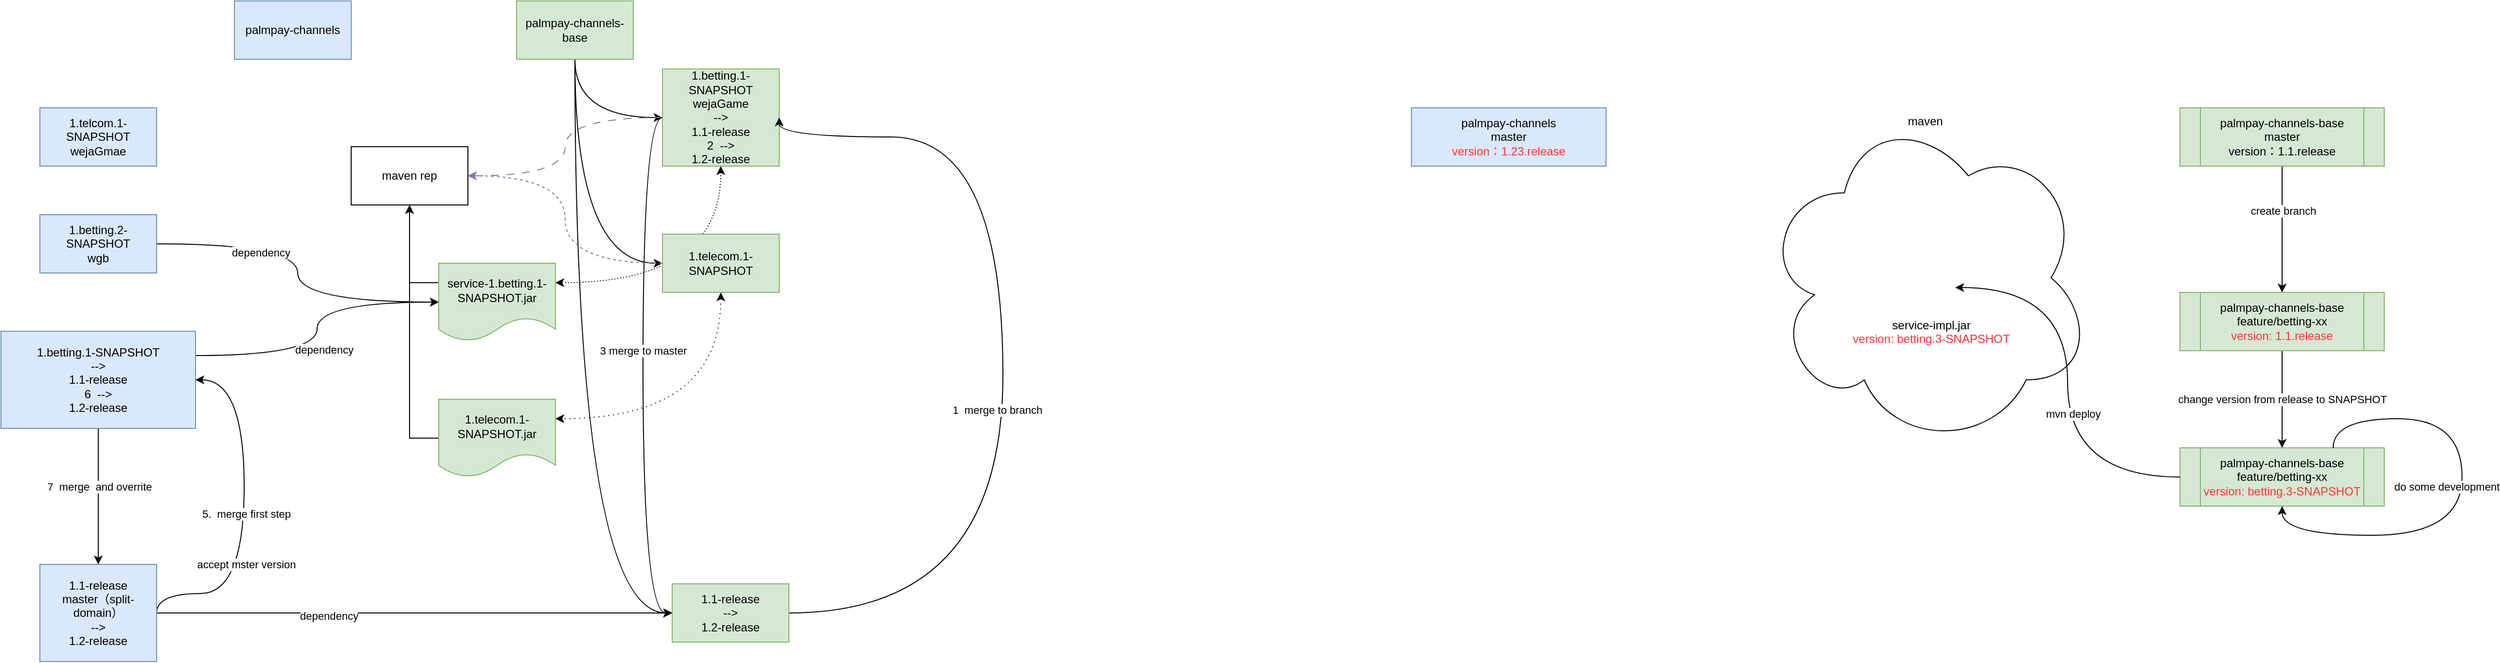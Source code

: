 <mxfile version="21.6.3" type="github">
  <diagram name="第 1 页" id="z0Ltoj8eWmJkIahDTdDF">
    <mxGraphModel dx="2133" dy="836" grid="1" gridSize="10" guides="1" tooltips="1" connect="1" arrows="1" fold="1" page="1" pageScale="1" pageWidth="827" pageHeight="1169" math="0" shadow="0">
      <root>
        <mxCell id="0" />
        <mxCell id="1" parent="0" />
        <mxCell id="0uwjctdGdJ8ZIo5__Zef-1" value="palmpay-channels" style="rounded=0;whiteSpace=wrap;html=1;fillColor=#dae8fc;strokeColor=#6c8ebf;" vertex="1" parent="1">
          <mxGeometry x="230" y="110" width="120" height="60" as="geometry" />
        </mxCell>
        <mxCell id="0uwjctdGdJ8ZIo5__Zef-6" style="edgeStyle=orthogonalEdgeStyle;rounded=0;orthogonalLoop=1;jettySize=auto;html=1;entryX=0;entryY=0.5;entryDx=0;entryDy=0;exitX=0.5;exitY=1;exitDx=0;exitDy=0;curved=1;" edge="1" parent="1" source="0uwjctdGdJ8ZIo5__Zef-2" target="0uwjctdGdJ8ZIo5__Zef-4">
          <mxGeometry relative="1" as="geometry" />
        </mxCell>
        <mxCell id="0uwjctdGdJ8ZIo5__Zef-7" style="edgeStyle=orthogonalEdgeStyle;rounded=0;orthogonalLoop=1;jettySize=auto;html=1;entryX=0;entryY=0.5;entryDx=0;entryDy=0;exitX=0.5;exitY=1;exitDx=0;exitDy=0;curved=1;" edge="1" parent="1" source="0uwjctdGdJ8ZIo5__Zef-2" target="0uwjctdGdJ8ZIo5__Zef-5">
          <mxGeometry relative="1" as="geometry" />
        </mxCell>
        <mxCell id="0uwjctdGdJ8ZIo5__Zef-25" style="edgeStyle=orthogonalEdgeStyle;rounded=0;orthogonalLoop=1;jettySize=auto;html=1;entryX=0;entryY=0.5;entryDx=0;entryDy=0;curved=1;exitX=0.5;exitY=1;exitDx=0;exitDy=0;" edge="1" parent="1" source="0uwjctdGdJ8ZIo5__Zef-2" target="0uwjctdGdJ8ZIo5__Zef-24">
          <mxGeometry relative="1" as="geometry" />
        </mxCell>
        <mxCell id="0uwjctdGdJ8ZIo5__Zef-2" value="palmpay-channels-base" style="rounded=0;whiteSpace=wrap;html=1;fillColor=#d5e8d4;strokeColor=#82b366;" vertex="1" parent="1">
          <mxGeometry x="520" y="110" width="120" height="60" as="geometry" />
        </mxCell>
        <mxCell id="0uwjctdGdJ8ZIo5__Zef-18" style="edgeStyle=orthogonalEdgeStyle;rounded=0;orthogonalLoop=1;jettySize=auto;html=1;entryX=0;entryY=0.5;entryDx=0;entryDy=0;curved=1;exitX=1;exitY=0.25;exitDx=0;exitDy=0;" edge="1" parent="1" source="0uwjctdGdJ8ZIo5__Zef-8" target="0uwjctdGdJ8ZIo5__Zef-12">
          <mxGeometry relative="1" as="geometry" />
        </mxCell>
        <mxCell id="0uwjctdGdJ8ZIo5__Zef-19" value="dependency" style="edgeLabel;html=1;align=center;verticalAlign=middle;resizable=0;points=[];" vertex="1" connectable="0" parent="0uwjctdGdJ8ZIo5__Zef-18">
          <mxGeometry x="-0.139" y="-7" relative="1" as="geometry">
            <mxPoint as="offset" />
          </mxGeometry>
        </mxCell>
        <mxCell id="0uwjctdGdJ8ZIo5__Zef-3" value="1.telcom.1-SNAPSHOT&lt;br&gt;wejaGmae" style="rounded=0;whiteSpace=wrap;html=1;fillColor=#dae8fc;strokeColor=#6c8ebf;" vertex="1" parent="1">
          <mxGeometry x="30" y="220" width="120" height="60" as="geometry" />
        </mxCell>
        <mxCell id="0uwjctdGdJ8ZIo5__Zef-10" style="edgeStyle=orthogonalEdgeStyle;rounded=0;orthogonalLoop=1;jettySize=auto;html=1;entryX=1;entryY=0.5;entryDx=0;entryDy=0;dashed=1;dashPattern=8 8;curved=1;fillColor=#e1d5e7;strokeColor=#9673a6;" edge="1" parent="1" source="0uwjctdGdJ8ZIo5__Zef-4" target="0uwjctdGdJ8ZIo5__Zef-9">
          <mxGeometry relative="1" as="geometry" />
        </mxCell>
        <mxCell id="0uwjctdGdJ8ZIo5__Zef-16" style="edgeStyle=orthogonalEdgeStyle;rounded=0;orthogonalLoop=1;jettySize=auto;html=1;entryX=1;entryY=0.25;entryDx=0;entryDy=0;curved=1;exitX=0.5;exitY=1;exitDx=0;exitDy=0;dashed=1;dashPattern=1 2;startArrow=classic;startFill=1;" edge="1" parent="1" source="0uwjctdGdJ8ZIo5__Zef-4" target="0uwjctdGdJ8ZIo5__Zef-12">
          <mxGeometry relative="1" as="geometry" />
        </mxCell>
        <mxCell id="0uwjctdGdJ8ZIo5__Zef-39" style="edgeStyle=orthogonalEdgeStyle;rounded=0;orthogonalLoop=1;jettySize=auto;html=1;entryX=0;entryY=0.5;entryDx=0;entryDy=0;exitX=0;exitY=0.5;exitDx=0;exitDy=0;curved=1;" edge="1" parent="1" source="0uwjctdGdJ8ZIo5__Zef-4" target="0uwjctdGdJ8ZIo5__Zef-24">
          <mxGeometry relative="1" as="geometry" />
        </mxCell>
        <mxCell id="0uwjctdGdJ8ZIo5__Zef-40" value="3 merge to master" style="edgeLabel;html=1;align=center;verticalAlign=middle;resizable=0;points=[];" vertex="1" connectable="0" parent="0uwjctdGdJ8ZIo5__Zef-39">
          <mxGeometry x="-0.129" y="2" relative="1" as="geometry">
            <mxPoint x="-2" y="16" as="offset" />
          </mxGeometry>
        </mxCell>
        <mxCell id="0uwjctdGdJ8ZIo5__Zef-4" value="1.betting.1-SNAPSHOT&lt;br&gt;wejaGame&lt;br&gt;--&amp;gt;&lt;br&gt;1.1-release&lt;br&gt;2&amp;nbsp; --&amp;gt;&lt;br&gt;1.2-release" style="rounded=0;whiteSpace=wrap;html=1;fillColor=#d5e8d4;strokeColor=#82b366;" vertex="1" parent="1">
          <mxGeometry x="670" y="180" width="120" height="100" as="geometry" />
        </mxCell>
        <mxCell id="0uwjctdGdJ8ZIo5__Zef-11" style="edgeStyle=orthogonalEdgeStyle;rounded=0;orthogonalLoop=1;jettySize=auto;html=1;entryX=1;entryY=0.5;entryDx=0;entryDy=0;curved=1;dashed=1;fillColor=#e1d5e7;strokeColor=#9673a6;" edge="1" parent="1" source="0uwjctdGdJ8ZIo5__Zef-5" target="0uwjctdGdJ8ZIo5__Zef-9">
          <mxGeometry relative="1" as="geometry" />
        </mxCell>
        <mxCell id="0uwjctdGdJ8ZIo5__Zef-17" style="edgeStyle=orthogonalEdgeStyle;rounded=0;orthogonalLoop=1;jettySize=auto;html=1;entryX=1;entryY=0.25;entryDx=0;entryDy=0;exitX=0.5;exitY=1;exitDx=0;exitDy=0;curved=1;dashed=1;dashPattern=1 4;startArrow=classic;startFill=1;" edge="1" parent="1" source="0uwjctdGdJ8ZIo5__Zef-5" target="0uwjctdGdJ8ZIo5__Zef-14">
          <mxGeometry relative="1" as="geometry" />
        </mxCell>
        <mxCell id="0uwjctdGdJ8ZIo5__Zef-5" value="1.telecom.1-SNAPSHOT" style="rounded=0;whiteSpace=wrap;html=1;fillColor=#d5e8d4;strokeColor=#82b366;" vertex="1" parent="1">
          <mxGeometry x="670" y="350" width="120" height="60" as="geometry" />
        </mxCell>
        <mxCell id="0uwjctdGdJ8ZIo5__Zef-41" style="edgeStyle=orthogonalEdgeStyle;rounded=0;orthogonalLoop=1;jettySize=auto;html=1;entryX=0.5;entryY=0;entryDx=0;entryDy=0;" edge="1" parent="1" source="0uwjctdGdJ8ZIo5__Zef-8" target="0uwjctdGdJ8ZIo5__Zef-26">
          <mxGeometry relative="1" as="geometry" />
        </mxCell>
        <mxCell id="0uwjctdGdJ8ZIo5__Zef-42" value="7&amp;nbsp; merge&amp;nbsp; and overrite" style="edgeLabel;html=1;align=center;verticalAlign=middle;resizable=0;points=[];" vertex="1" connectable="0" parent="0uwjctdGdJ8ZIo5__Zef-41">
          <mxGeometry x="-0.143" y="1" relative="1" as="geometry">
            <mxPoint as="offset" />
          </mxGeometry>
        </mxCell>
        <mxCell id="0uwjctdGdJ8ZIo5__Zef-8" value="1.betting.1-SNAPSHOT&lt;br&gt;--&amp;gt;&lt;br&gt;1.1-release&lt;br&gt;6&amp;nbsp; --&amp;gt;&lt;br&gt;1.2-release" style="rounded=0;whiteSpace=wrap;html=1;fillColor=#dae8fc;strokeColor=#6c8ebf;" vertex="1" parent="1">
          <mxGeometry x="-10" y="450" width="200" height="100" as="geometry" />
        </mxCell>
        <mxCell id="0uwjctdGdJ8ZIo5__Zef-9" value="maven rep" style="rounded=0;whiteSpace=wrap;html=1;" vertex="1" parent="1">
          <mxGeometry x="350" y="260" width="120" height="60" as="geometry" />
        </mxCell>
        <mxCell id="0uwjctdGdJ8ZIo5__Zef-13" style="edgeStyle=orthogonalEdgeStyle;rounded=0;orthogonalLoop=1;jettySize=auto;html=1;entryX=0.5;entryY=1;entryDx=0;entryDy=0;exitX=0;exitY=0.25;exitDx=0;exitDy=0;" edge="1" parent="1" source="0uwjctdGdJ8ZIo5__Zef-12" target="0uwjctdGdJ8ZIo5__Zef-9">
          <mxGeometry relative="1" as="geometry" />
        </mxCell>
        <mxCell id="0uwjctdGdJ8ZIo5__Zef-12" value="service-1.betting.1-SNAPSHOT.jar" style="shape=document;whiteSpace=wrap;html=1;boundedLbl=1;fillColor=#d5e8d4;strokeColor=#82b366;" vertex="1" parent="1">
          <mxGeometry x="440" y="380" width="120" height="80" as="geometry" />
        </mxCell>
        <mxCell id="0uwjctdGdJ8ZIo5__Zef-15" style="edgeStyle=orthogonalEdgeStyle;rounded=0;orthogonalLoop=1;jettySize=auto;html=1;entryX=0.5;entryY=1;entryDx=0;entryDy=0;exitX=0;exitY=0.5;exitDx=0;exitDy=0;" edge="1" parent="1" source="0uwjctdGdJ8ZIo5__Zef-14" target="0uwjctdGdJ8ZIo5__Zef-9">
          <mxGeometry relative="1" as="geometry" />
        </mxCell>
        <mxCell id="0uwjctdGdJ8ZIo5__Zef-14" value="1.telecom.1-SNAPSHOT.jar" style="shape=document;whiteSpace=wrap;html=1;boundedLbl=1;fillColor=#d5e8d4;strokeColor=#82b366;" vertex="1" parent="1">
          <mxGeometry x="440" y="520" width="120" height="80" as="geometry" />
        </mxCell>
        <mxCell id="0uwjctdGdJ8ZIo5__Zef-22" style="edgeStyle=orthogonalEdgeStyle;rounded=0;orthogonalLoop=1;jettySize=auto;html=1;entryX=0;entryY=0.5;entryDx=0;entryDy=0;curved=1;" edge="1" parent="1" source="0uwjctdGdJ8ZIo5__Zef-20" target="0uwjctdGdJ8ZIo5__Zef-12">
          <mxGeometry relative="1" as="geometry" />
        </mxCell>
        <mxCell id="0uwjctdGdJ8ZIo5__Zef-23" value="dependency" style="edgeLabel;html=1;align=center;verticalAlign=middle;resizable=0;points=[];" vertex="1" connectable="0" parent="0uwjctdGdJ8ZIo5__Zef-22">
          <mxGeometry x="-0.389" y="-9" relative="1" as="geometry">
            <mxPoint as="offset" />
          </mxGeometry>
        </mxCell>
        <mxCell id="0uwjctdGdJ8ZIo5__Zef-20" value="1.betting.2-SNAPSHOT&lt;br&gt;wgb" style="rounded=0;whiteSpace=wrap;html=1;fillColor=#dae8fc;strokeColor=#6c8ebf;" vertex="1" parent="1">
          <mxGeometry x="30" y="330" width="120" height="60" as="geometry" />
        </mxCell>
        <mxCell id="0uwjctdGdJ8ZIo5__Zef-37" style="edgeStyle=orthogonalEdgeStyle;rounded=0;orthogonalLoop=1;jettySize=auto;html=1;entryX=1;entryY=0.5;entryDx=0;entryDy=0;curved=1;" edge="1" parent="1" source="0uwjctdGdJ8ZIo5__Zef-24" target="0uwjctdGdJ8ZIo5__Zef-4">
          <mxGeometry relative="1" as="geometry">
            <Array as="points">
              <mxPoint x="1020" y="740" />
              <mxPoint x="1020" y="250" />
            </Array>
          </mxGeometry>
        </mxCell>
        <mxCell id="0uwjctdGdJ8ZIo5__Zef-38" value="1&amp;nbsp; merge to branch" style="edgeLabel;html=1;align=center;verticalAlign=middle;resizable=0;points=[];" vertex="1" connectable="0" parent="0uwjctdGdJ8ZIo5__Zef-37">
          <mxGeometry x="-0.106" y="6" relative="1" as="geometry">
            <mxPoint as="offset" />
          </mxGeometry>
        </mxCell>
        <mxCell id="0uwjctdGdJ8ZIo5__Zef-24" value="1.1-release&lt;br&gt;--&amp;gt;&lt;br&gt;1.2-release" style="rounded=0;whiteSpace=wrap;html=1;fillColor=#d5e8d4;strokeColor=#82b366;" vertex="1" parent="1">
          <mxGeometry x="680" y="710" width="120" height="60" as="geometry" />
        </mxCell>
        <mxCell id="0uwjctdGdJ8ZIo5__Zef-27" style="edgeStyle=orthogonalEdgeStyle;rounded=0;orthogonalLoop=1;jettySize=auto;html=1;entryX=0;entryY=0.5;entryDx=0;entryDy=0;curved=1;" edge="1" parent="1" source="0uwjctdGdJ8ZIo5__Zef-26" target="0uwjctdGdJ8ZIo5__Zef-24">
          <mxGeometry relative="1" as="geometry" />
        </mxCell>
        <mxCell id="0uwjctdGdJ8ZIo5__Zef-28" value="dependency" style="edgeLabel;html=1;align=center;verticalAlign=middle;resizable=0;points=[];" vertex="1" connectable="0" parent="0uwjctdGdJ8ZIo5__Zef-27">
          <mxGeometry x="-0.333" y="-3" relative="1" as="geometry">
            <mxPoint as="offset" />
          </mxGeometry>
        </mxCell>
        <mxCell id="0uwjctdGdJ8ZIo5__Zef-33" style="edgeStyle=orthogonalEdgeStyle;rounded=0;orthogonalLoop=1;jettySize=auto;html=1;entryX=1;entryY=0.5;entryDx=0;entryDy=0;exitX=1;exitY=0.5;exitDx=0;exitDy=0;curved=1;" edge="1" parent="1" source="0uwjctdGdJ8ZIo5__Zef-26" target="0uwjctdGdJ8ZIo5__Zef-8">
          <mxGeometry relative="1" as="geometry">
            <Array as="points">
              <mxPoint x="240" y="720" />
              <mxPoint x="240" y="500" />
            </Array>
          </mxGeometry>
        </mxCell>
        <mxCell id="0uwjctdGdJ8ZIo5__Zef-34" value="5.&amp;nbsp; merge first step" style="edgeLabel;html=1;align=center;verticalAlign=middle;resizable=0;points=[];" vertex="1" connectable="0" parent="0uwjctdGdJ8ZIo5__Zef-33">
          <mxGeometry x="0.011" y="-2" relative="1" as="geometry">
            <mxPoint as="offset" />
          </mxGeometry>
        </mxCell>
        <mxCell id="0uwjctdGdJ8ZIo5__Zef-35" value="accept mster version" style="edgeLabel;html=1;align=center;verticalAlign=middle;resizable=0;points=[];" vertex="1" connectable="0" parent="0uwjctdGdJ8ZIo5__Zef-33">
          <mxGeometry x="-0.263" y="-2" relative="1" as="geometry">
            <mxPoint as="offset" />
          </mxGeometry>
        </mxCell>
        <mxCell id="0uwjctdGdJ8ZIo5__Zef-26" value="1.1-release&lt;br&gt;master（split-domain）&lt;br&gt;--&amp;gt;&lt;br&gt;1.2-release" style="rounded=0;whiteSpace=wrap;html=1;fillColor=#dae8fc;strokeColor=#6c8ebf;" vertex="1" parent="1">
          <mxGeometry x="30" y="690" width="120" height="100" as="geometry" />
        </mxCell>
        <mxCell id="0uwjctdGdJ8ZIo5__Zef-49" style="edgeStyle=orthogonalEdgeStyle;rounded=0;orthogonalLoop=1;jettySize=auto;html=1;entryX=0.5;entryY=0;entryDx=0;entryDy=0;curved=1;" edge="1" parent="1" source="0uwjctdGdJ8ZIo5__Zef-45" target="0uwjctdGdJ8ZIo5__Zef-47">
          <mxGeometry relative="1" as="geometry" />
        </mxCell>
        <mxCell id="0uwjctdGdJ8ZIo5__Zef-51" value="create branch" style="edgeLabel;html=1;align=center;verticalAlign=middle;resizable=0;points=[];" vertex="1" connectable="0" parent="0uwjctdGdJ8ZIo5__Zef-49">
          <mxGeometry x="-0.301" y="1" relative="1" as="geometry">
            <mxPoint as="offset" />
          </mxGeometry>
        </mxCell>
        <mxCell id="0uwjctdGdJ8ZIo5__Zef-45" value="palmpay-channels-base&lt;br&gt;master&lt;br&gt;version：1.1.release" style="shape=process;whiteSpace=wrap;html=1;backgroundOutline=1;fillColor=#d5e8d4;strokeColor=#82b366;" vertex="1" parent="1">
          <mxGeometry x="2230" y="220" width="210" height="60" as="geometry" />
        </mxCell>
        <mxCell id="0uwjctdGdJ8ZIo5__Zef-50" style="edgeStyle=orthogonalEdgeStyle;rounded=0;orthogonalLoop=1;jettySize=auto;html=1;entryX=0.5;entryY=0;entryDx=0;entryDy=0;curved=1;" edge="1" parent="1" source="0uwjctdGdJ8ZIo5__Zef-47" target="0uwjctdGdJ8ZIo5__Zef-48">
          <mxGeometry relative="1" as="geometry" />
        </mxCell>
        <mxCell id="0uwjctdGdJ8ZIo5__Zef-52" value="change version from release to SNAPSHOT" style="edgeLabel;html=1;align=center;verticalAlign=middle;resizable=0;points=[];" vertex="1" connectable="0" parent="0uwjctdGdJ8ZIo5__Zef-50">
          <mxGeometry x="-0.2" y="1" relative="1" as="geometry">
            <mxPoint x="-1" y="10" as="offset" />
          </mxGeometry>
        </mxCell>
        <mxCell id="0uwjctdGdJ8ZIo5__Zef-47" value="palmpay-channels-base&lt;br&gt;feature/betting-xx&lt;br&gt;&lt;font color=&quot;#ff3333&quot;&gt;version: 1.1.release&lt;/font&gt;" style="shape=process;whiteSpace=wrap;html=1;backgroundOutline=1;fillColor=#d5e8d4;strokeColor=#82b366;" vertex="1" parent="1">
          <mxGeometry x="2230" y="410" width="210" height="60" as="geometry" />
        </mxCell>
        <mxCell id="0uwjctdGdJ8ZIo5__Zef-48" value="palmpay-channels-base&lt;br&gt;feature/betting-xx&lt;br&gt;&lt;font color=&quot;#ff3333&quot;&gt;version: betting.3-SNAPSHOT&lt;/font&gt;" style="shape=process;whiteSpace=wrap;html=1;backgroundOutline=1;fillColor=#d5e8d4;strokeColor=#82b366;" vertex="1" parent="1">
          <mxGeometry x="2230" y="570" width="210" height="60" as="geometry" />
        </mxCell>
        <mxCell id="0uwjctdGdJ8ZIo5__Zef-53" style="edgeStyle=orthogonalEdgeStyle;rounded=0;orthogonalLoop=1;jettySize=auto;html=1;entryX=0.5;entryY=1;entryDx=0;entryDy=0;exitX=0.75;exitY=0;exitDx=0;exitDy=0;curved=1;" edge="1" parent="1" source="0uwjctdGdJ8ZIo5__Zef-48" target="0uwjctdGdJ8ZIo5__Zef-48">
          <mxGeometry relative="1" as="geometry">
            <Array as="points">
              <mxPoint x="2388" y="540" />
              <mxPoint x="2520" y="540" />
              <mxPoint x="2520" y="660" />
              <mxPoint x="2335" y="660" />
            </Array>
          </mxGeometry>
        </mxCell>
        <mxCell id="0uwjctdGdJ8ZIo5__Zef-54" value="do some development" style="edgeLabel;html=1;align=center;verticalAlign=middle;resizable=0;points=[];" vertex="1" connectable="0" parent="0uwjctdGdJ8ZIo5__Zef-53">
          <mxGeometry x="0.544" relative="1" as="geometry">
            <mxPoint x="85" y="-50" as="offset" />
          </mxGeometry>
        </mxCell>
        <mxCell id="0uwjctdGdJ8ZIo5__Zef-55" value="maven&amp;nbsp;" style="ellipse;shape=cloud;whiteSpace=wrap;html=1;align=center;verticalAlign=top;" vertex="1" parent="1">
          <mxGeometry x="1800" y="220" width="340" height="350" as="geometry" />
        </mxCell>
        <mxCell id="0uwjctdGdJ8ZIo5__Zef-56" value="service-impl.jar&lt;br&gt;&lt;font color=&quot;#ff3333&quot;&gt;version: betting.3-SNAPSHOT&lt;/font&gt;" style="shape=image;html=1;verticalAlign=top;verticalLabelPosition=bottom;labelBackgroundColor=#ffffff;imageAspect=0;aspect=fixed;image=https://cdn3.iconfinder.com/data/icons/dompicon-glyph-file-format-2/256/file-jar-format-type-128.png" vertex="1" parent="1">
          <mxGeometry x="1949" y="380" width="50" height="50" as="geometry" />
        </mxCell>
        <mxCell id="0uwjctdGdJ8ZIo5__Zef-57" style="edgeStyle=orthogonalEdgeStyle;rounded=0;orthogonalLoop=1;jettySize=auto;html=1;entryX=1;entryY=0.5;entryDx=0;entryDy=0;curved=1;" edge="1" parent="1" source="0uwjctdGdJ8ZIo5__Zef-48" target="0uwjctdGdJ8ZIo5__Zef-56">
          <mxGeometry relative="1" as="geometry" />
        </mxCell>
        <mxCell id="0uwjctdGdJ8ZIo5__Zef-59" value="mvn deploy" style="edgeLabel;html=1;align=center;verticalAlign=middle;resizable=0;points=[];" vertex="1" connectable="0" parent="0uwjctdGdJ8ZIo5__Zef-57">
          <mxGeometry x="-0.147" y="-4" relative="1" as="geometry">
            <mxPoint x="1" y="1" as="offset" />
          </mxGeometry>
        </mxCell>
        <mxCell id="0uwjctdGdJ8ZIo5__Zef-60" value="palmpay-channels&lt;br&gt;master&lt;br&gt;&lt;font color=&quot;#ff3333&quot;&gt;version：1.23.release&lt;/font&gt;" style="rounded=0;whiteSpace=wrap;html=1;fillColor=#dae8fc;strokeColor=#6c8ebf;" vertex="1" parent="1">
          <mxGeometry x="1440" y="220" width="200" height="60" as="geometry" />
        </mxCell>
      </root>
    </mxGraphModel>
  </diagram>
</mxfile>
